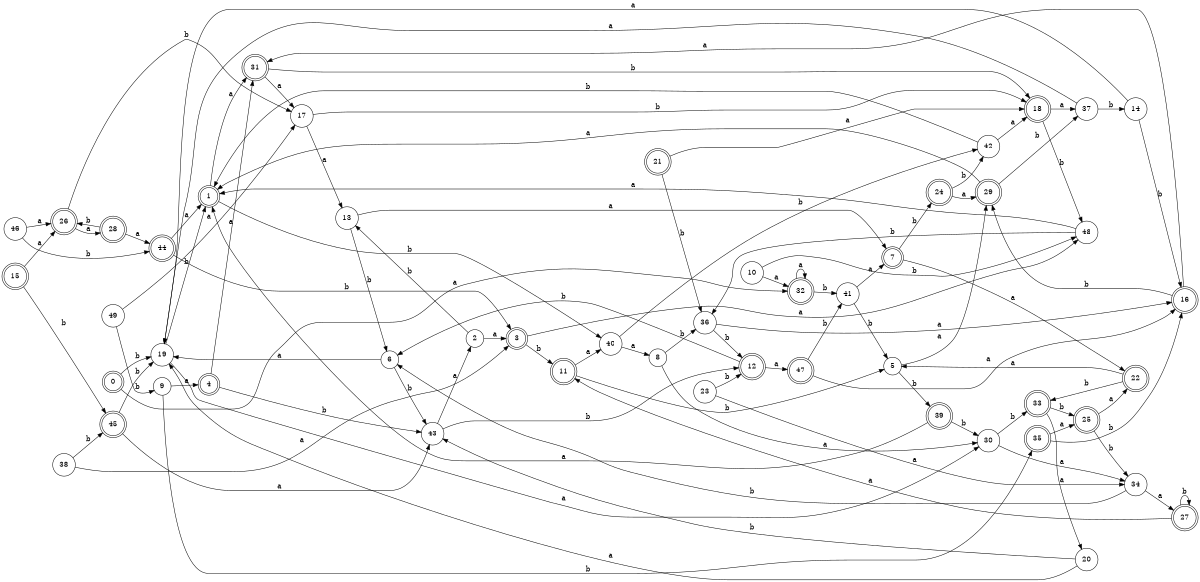 digraph n40_9 {
__start0 [label="" shape="none"];

rankdir=LR;
size="8,5";

s0 [style="rounded,filled", color="black", fillcolor="white" shape="doublecircle", label="0"];
s1 [style="rounded,filled", color="black", fillcolor="white" shape="doublecircle", label="1"];
s2 [style="filled", color="black", fillcolor="white" shape="circle", label="2"];
s3 [style="rounded,filled", color="black", fillcolor="white" shape="doublecircle", label="3"];
s4 [style="rounded,filled", color="black", fillcolor="white" shape="doublecircle", label="4"];
s5 [style="filled", color="black", fillcolor="white" shape="circle", label="5"];
s6 [style="filled", color="black", fillcolor="white" shape="circle", label="6"];
s7 [style="rounded,filled", color="black", fillcolor="white" shape="doublecircle", label="7"];
s8 [style="filled", color="black", fillcolor="white" shape="circle", label="8"];
s9 [style="filled", color="black", fillcolor="white" shape="circle", label="9"];
s10 [style="filled", color="black", fillcolor="white" shape="circle", label="10"];
s11 [style="rounded,filled", color="black", fillcolor="white" shape="doublecircle", label="11"];
s12 [style="rounded,filled", color="black", fillcolor="white" shape="doublecircle", label="12"];
s13 [style="filled", color="black", fillcolor="white" shape="circle", label="13"];
s14 [style="filled", color="black", fillcolor="white" shape="circle", label="14"];
s15 [style="rounded,filled", color="black", fillcolor="white" shape="doublecircle", label="15"];
s16 [style="rounded,filled", color="black", fillcolor="white" shape="doublecircle", label="16"];
s17 [style="filled", color="black", fillcolor="white" shape="circle", label="17"];
s18 [style="rounded,filled", color="black", fillcolor="white" shape="doublecircle", label="18"];
s19 [style="filled", color="black", fillcolor="white" shape="circle", label="19"];
s20 [style="filled", color="black", fillcolor="white" shape="circle", label="20"];
s21 [style="rounded,filled", color="black", fillcolor="white" shape="doublecircle", label="21"];
s22 [style="rounded,filled", color="black", fillcolor="white" shape="doublecircle", label="22"];
s23 [style="filled", color="black", fillcolor="white" shape="circle", label="23"];
s24 [style="rounded,filled", color="black", fillcolor="white" shape="doublecircle", label="24"];
s25 [style="rounded,filled", color="black", fillcolor="white" shape="doublecircle", label="25"];
s26 [style="rounded,filled", color="black", fillcolor="white" shape="doublecircle", label="26"];
s27 [style="rounded,filled", color="black", fillcolor="white" shape="doublecircle", label="27"];
s28 [style="rounded,filled", color="black", fillcolor="white" shape="doublecircle", label="28"];
s29 [style="rounded,filled", color="black", fillcolor="white" shape="doublecircle", label="29"];
s30 [style="filled", color="black", fillcolor="white" shape="circle", label="30"];
s31 [style="rounded,filled", color="black", fillcolor="white" shape="doublecircle", label="31"];
s32 [style="rounded,filled", color="black", fillcolor="white" shape="doublecircle", label="32"];
s33 [style="rounded,filled", color="black", fillcolor="white" shape="doublecircle", label="33"];
s34 [style="filled", color="black", fillcolor="white" shape="circle", label="34"];
s35 [style="rounded,filled", color="black", fillcolor="white" shape="doublecircle", label="35"];
s36 [style="filled", color="black", fillcolor="white" shape="circle", label="36"];
s37 [style="filled", color="black", fillcolor="white" shape="circle", label="37"];
s38 [style="filled", color="black", fillcolor="white" shape="circle", label="38"];
s39 [style="rounded,filled", color="black", fillcolor="white" shape="doublecircle", label="39"];
s40 [style="filled", color="black", fillcolor="white" shape="circle", label="40"];
s41 [style="filled", color="black", fillcolor="white" shape="circle", label="41"];
s42 [style="filled", color="black", fillcolor="white" shape="circle", label="42"];
s43 [style="filled", color="black", fillcolor="white" shape="circle", label="43"];
s44 [style="rounded,filled", color="black", fillcolor="white" shape="doublecircle", label="44"];
s45 [style="rounded,filled", color="black", fillcolor="white" shape="doublecircle", label="45"];
s46 [style="filled", color="black", fillcolor="white" shape="circle", label="46"];
s47 [style="rounded,filled", color="black", fillcolor="white" shape="doublecircle", label="47"];
s48 [style="filled", color="black", fillcolor="white" shape="circle", label="48"];
s49 [style="filled", color="black", fillcolor="white" shape="circle", label="49"];
s0 -> s32 [label="a"];
s0 -> s19 [label="b"];
s1 -> s31 [label="a"];
s1 -> s40 [label="b"];
s2 -> s3 [label="a"];
s2 -> s13 [label="b"];
s3 -> s48 [label="a"];
s3 -> s11 [label="b"];
s4 -> s31 [label="a"];
s4 -> s43 [label="b"];
s5 -> s29 [label="a"];
s5 -> s39 [label="b"];
s6 -> s19 [label="a"];
s6 -> s43 [label="b"];
s7 -> s22 [label="a"];
s7 -> s24 [label="b"];
s8 -> s30 [label="a"];
s8 -> s36 [label="b"];
s9 -> s4 [label="a"];
s9 -> s35 [label="b"];
s10 -> s32 [label="a"];
s10 -> s48 [label="b"];
s11 -> s40 [label="a"];
s11 -> s5 [label="b"];
s12 -> s47 [label="a"];
s12 -> s6 [label="b"];
s13 -> s7 [label="a"];
s13 -> s6 [label="b"];
s14 -> s19 [label="a"];
s14 -> s16 [label="b"];
s15 -> s26 [label="a"];
s15 -> s45 [label="b"];
s16 -> s31 [label="a"];
s16 -> s29 [label="b"];
s17 -> s13 [label="a"];
s17 -> s18 [label="b"];
s18 -> s37 [label="a"];
s18 -> s48 [label="b"];
s19 -> s30 [label="a"];
s19 -> s1 [label="b"];
s20 -> s19 [label="a"];
s20 -> s43 [label="b"];
s21 -> s18 [label="a"];
s21 -> s36 [label="b"];
s22 -> s5 [label="a"];
s22 -> s33 [label="b"];
s23 -> s34 [label="a"];
s23 -> s12 [label="b"];
s24 -> s29 [label="a"];
s24 -> s42 [label="b"];
s25 -> s22 [label="a"];
s25 -> s34 [label="b"];
s26 -> s28 [label="a"];
s26 -> s17 [label="b"];
s27 -> s11 [label="a"];
s27 -> s27 [label="b"];
s28 -> s44 [label="a"];
s28 -> s26 [label="b"];
s29 -> s1 [label="a"];
s29 -> s37 [label="b"];
s30 -> s34 [label="a"];
s30 -> s33 [label="b"];
s31 -> s17 [label="a"];
s31 -> s18 [label="b"];
s32 -> s32 [label="a"];
s32 -> s41 [label="b"];
s33 -> s20 [label="a"];
s33 -> s25 [label="b"];
s34 -> s27 [label="a"];
s34 -> s6 [label="b"];
s35 -> s25 [label="a"];
s35 -> s16 [label="b"];
s36 -> s16 [label="a"];
s36 -> s12 [label="b"];
s37 -> s19 [label="a"];
s37 -> s14 [label="b"];
s38 -> s3 [label="a"];
s38 -> s45 [label="b"];
s39 -> s1 [label="a"];
s39 -> s30 [label="b"];
s40 -> s8 [label="a"];
s40 -> s42 [label="b"];
s41 -> s7 [label="a"];
s41 -> s5 [label="b"];
s42 -> s18 [label="a"];
s42 -> s1 [label="b"];
s43 -> s2 [label="a"];
s43 -> s12 [label="b"];
s44 -> s1 [label="a"];
s44 -> s3 [label="b"];
s45 -> s43 [label="a"];
s45 -> s19 [label="b"];
s46 -> s26 [label="a"];
s46 -> s44 [label="b"];
s47 -> s16 [label="a"];
s47 -> s41 [label="b"];
s48 -> s1 [label="a"];
s48 -> s36 [label="b"];
s49 -> s17 [label="a"];
s49 -> s9 [label="b"];

}